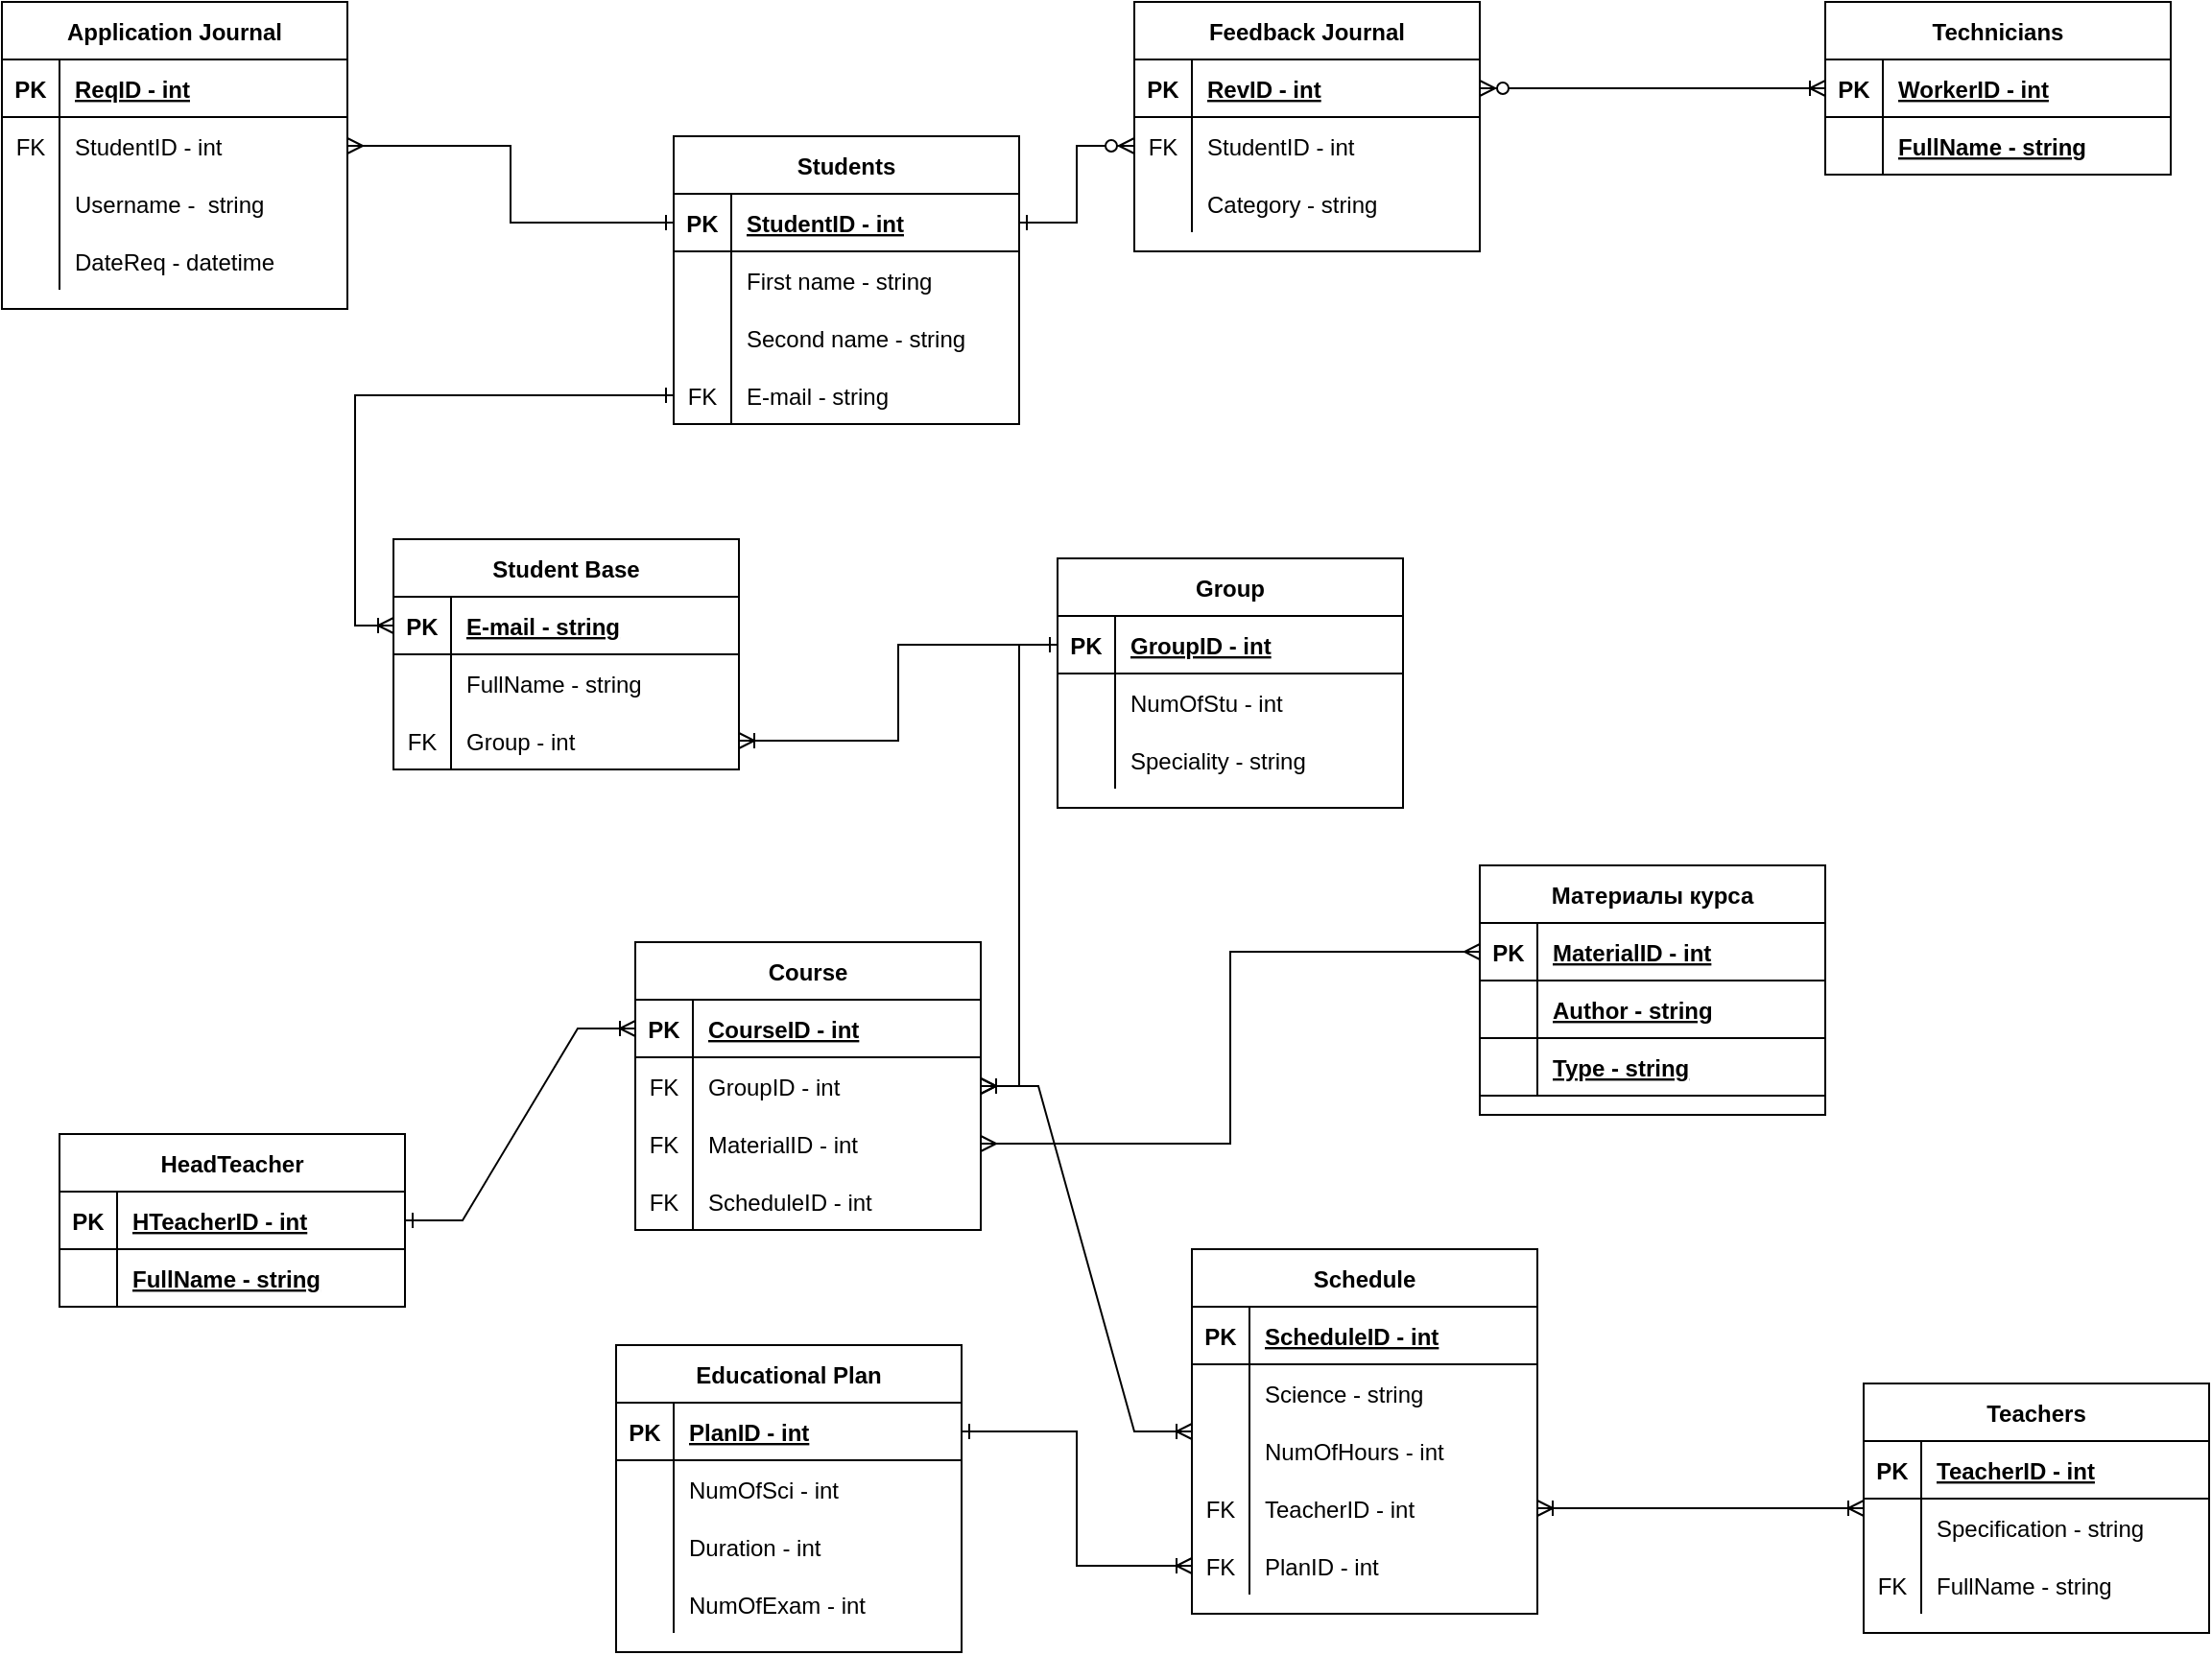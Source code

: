 <mxfile version="15.8.1" type="github">
  <diagram id="3wXirlA94ClRfBBOiUxg" name="Page-1">
    <mxGraphModel dx="1730" dy="965" grid="1" gridSize="10" guides="1" tooltips="1" connect="1" arrows="1" fold="1" page="1" pageScale="1" pageWidth="827" pageHeight="1169" math="0" shadow="0">
      <root>
        <mxCell id="0" />
        <mxCell id="1" parent="0" />
        <mxCell id="1GQ2bCHYJ9LrjRl-KCbF-2" value="Students" style="shape=table;startSize=30;container=1;collapsible=1;childLayout=tableLayout;fixedRows=1;rowLines=0;fontStyle=1;align=center;resizeLast=1;fillColor=default;strokeColor=default;fontColor=default;" parent="1" vertex="1">
          <mxGeometry x="380" y="120" width="180" height="150" as="geometry" />
        </mxCell>
        <mxCell id="1GQ2bCHYJ9LrjRl-KCbF-3" value="" style="shape=partialRectangle;collapsible=0;dropTarget=0;pointerEvents=0;fillColor=none;top=0;left=0;bottom=1;right=0;points=[[0,0.5],[1,0.5]];portConstraint=eastwest;" parent="1GQ2bCHYJ9LrjRl-KCbF-2" vertex="1">
          <mxGeometry y="30" width="180" height="30" as="geometry" />
        </mxCell>
        <mxCell id="1GQ2bCHYJ9LrjRl-KCbF-4" value="PK" style="shape=partialRectangle;connectable=0;fillColor=none;top=0;left=0;bottom=0;right=0;fontStyle=1;overflow=hidden;" parent="1GQ2bCHYJ9LrjRl-KCbF-3" vertex="1">
          <mxGeometry width="30" height="30" as="geometry">
            <mxRectangle width="30" height="30" as="alternateBounds" />
          </mxGeometry>
        </mxCell>
        <mxCell id="1GQ2bCHYJ9LrjRl-KCbF-5" value="StudentID - int" style="shape=partialRectangle;connectable=0;fillColor=none;top=0;left=0;bottom=0;right=0;align=left;spacingLeft=6;fontStyle=5;overflow=hidden;" parent="1GQ2bCHYJ9LrjRl-KCbF-3" vertex="1">
          <mxGeometry x="30" width="150" height="30" as="geometry">
            <mxRectangle width="150" height="30" as="alternateBounds" />
          </mxGeometry>
        </mxCell>
        <mxCell id="1GQ2bCHYJ9LrjRl-KCbF-6" value="" style="shape=partialRectangle;collapsible=0;dropTarget=0;pointerEvents=0;fillColor=none;top=0;left=0;bottom=0;right=0;points=[[0,0.5],[1,0.5]];portConstraint=eastwest;" parent="1GQ2bCHYJ9LrjRl-KCbF-2" vertex="1">
          <mxGeometry y="60" width="180" height="30" as="geometry" />
        </mxCell>
        <mxCell id="1GQ2bCHYJ9LrjRl-KCbF-7" value="" style="shape=partialRectangle;connectable=0;fillColor=none;top=0;left=0;bottom=0;right=0;editable=1;overflow=hidden;" parent="1GQ2bCHYJ9LrjRl-KCbF-6" vertex="1">
          <mxGeometry width="30" height="30" as="geometry">
            <mxRectangle width="30" height="30" as="alternateBounds" />
          </mxGeometry>
        </mxCell>
        <mxCell id="1GQ2bCHYJ9LrjRl-KCbF-8" value="First name - string" style="shape=partialRectangle;connectable=0;fillColor=none;top=0;left=0;bottom=0;right=0;align=left;spacingLeft=6;overflow=hidden;" parent="1GQ2bCHYJ9LrjRl-KCbF-6" vertex="1">
          <mxGeometry x="30" width="150" height="30" as="geometry">
            <mxRectangle width="150" height="30" as="alternateBounds" />
          </mxGeometry>
        </mxCell>
        <mxCell id="1GQ2bCHYJ9LrjRl-KCbF-9" value="" style="shape=partialRectangle;collapsible=0;dropTarget=0;pointerEvents=0;fillColor=none;top=0;left=0;bottom=0;right=0;points=[[0,0.5],[1,0.5]];portConstraint=eastwest;" parent="1GQ2bCHYJ9LrjRl-KCbF-2" vertex="1">
          <mxGeometry y="90" width="180" height="30" as="geometry" />
        </mxCell>
        <mxCell id="1GQ2bCHYJ9LrjRl-KCbF-10" value="" style="shape=partialRectangle;connectable=0;fillColor=none;top=0;left=0;bottom=0;right=0;editable=1;overflow=hidden;" parent="1GQ2bCHYJ9LrjRl-KCbF-9" vertex="1">
          <mxGeometry width="30" height="30" as="geometry">
            <mxRectangle width="30" height="30" as="alternateBounds" />
          </mxGeometry>
        </mxCell>
        <mxCell id="1GQ2bCHYJ9LrjRl-KCbF-11" value="Second name - string" style="shape=partialRectangle;connectable=0;fillColor=none;top=0;left=0;bottom=0;right=0;align=left;spacingLeft=6;overflow=hidden;" parent="1GQ2bCHYJ9LrjRl-KCbF-9" vertex="1">
          <mxGeometry x="30" width="150" height="30" as="geometry">
            <mxRectangle width="150" height="30" as="alternateBounds" />
          </mxGeometry>
        </mxCell>
        <mxCell id="1GQ2bCHYJ9LrjRl-KCbF-12" value="" style="shape=partialRectangle;collapsible=0;dropTarget=0;pointerEvents=0;fillColor=none;top=0;left=0;bottom=0;right=0;points=[[0,0.5],[1,0.5]];portConstraint=eastwest;" parent="1GQ2bCHYJ9LrjRl-KCbF-2" vertex="1">
          <mxGeometry y="120" width="180" height="30" as="geometry" />
        </mxCell>
        <mxCell id="1GQ2bCHYJ9LrjRl-KCbF-13" value="FK" style="shape=partialRectangle;connectable=0;fillColor=none;top=0;left=0;bottom=0;right=0;editable=1;overflow=hidden;fontColor=default;" parent="1GQ2bCHYJ9LrjRl-KCbF-12" vertex="1">
          <mxGeometry width="30" height="30" as="geometry">
            <mxRectangle width="30" height="30" as="alternateBounds" />
          </mxGeometry>
        </mxCell>
        <mxCell id="1GQ2bCHYJ9LrjRl-KCbF-14" value="E-mail - string" style="shape=partialRectangle;connectable=0;fillColor=none;top=0;left=0;bottom=0;right=0;align=left;spacingLeft=6;overflow=hidden;" parent="1GQ2bCHYJ9LrjRl-KCbF-12" vertex="1">
          <mxGeometry x="30" width="150" height="30" as="geometry">
            <mxRectangle width="150" height="30" as="alternateBounds" />
          </mxGeometry>
        </mxCell>
        <mxCell id="1GQ2bCHYJ9LrjRl-KCbF-15" value="Feedback Journal" style="shape=table;startSize=30;container=1;collapsible=1;childLayout=tableLayout;fixedRows=1;rowLines=0;fontStyle=1;align=center;resizeLast=1;fillColor=default;strokeColor=default;fontColor=default;" parent="1" vertex="1">
          <mxGeometry x="620" y="50" width="180" height="130" as="geometry" />
        </mxCell>
        <mxCell id="1GQ2bCHYJ9LrjRl-KCbF-16" value="" style="shape=partialRectangle;collapsible=0;dropTarget=0;pointerEvents=0;fillColor=none;top=0;left=0;bottom=1;right=0;points=[[0,0.5],[1,0.5]];portConstraint=eastwest;" parent="1GQ2bCHYJ9LrjRl-KCbF-15" vertex="1">
          <mxGeometry y="30" width="180" height="30" as="geometry" />
        </mxCell>
        <mxCell id="1GQ2bCHYJ9LrjRl-KCbF-17" value="PK" style="shape=partialRectangle;connectable=0;fillColor=none;top=0;left=0;bottom=0;right=0;fontStyle=1;overflow=hidden;" parent="1GQ2bCHYJ9LrjRl-KCbF-16" vertex="1">
          <mxGeometry width="30" height="30" as="geometry">
            <mxRectangle width="30" height="30" as="alternateBounds" />
          </mxGeometry>
        </mxCell>
        <mxCell id="1GQ2bCHYJ9LrjRl-KCbF-18" value="RevID - int" style="shape=partialRectangle;connectable=0;fillColor=none;top=0;left=0;bottom=0;right=0;align=left;spacingLeft=6;fontStyle=5;overflow=hidden;" parent="1GQ2bCHYJ9LrjRl-KCbF-16" vertex="1">
          <mxGeometry x="30" width="150" height="30" as="geometry">
            <mxRectangle width="150" height="30" as="alternateBounds" />
          </mxGeometry>
        </mxCell>
        <mxCell id="1GQ2bCHYJ9LrjRl-KCbF-19" value="" style="shape=partialRectangle;collapsible=0;dropTarget=0;pointerEvents=0;fillColor=none;top=0;left=0;bottom=0;right=0;points=[[0,0.5],[1,0.5]];portConstraint=eastwest;" parent="1GQ2bCHYJ9LrjRl-KCbF-15" vertex="1">
          <mxGeometry y="60" width="180" height="30" as="geometry" />
        </mxCell>
        <mxCell id="1GQ2bCHYJ9LrjRl-KCbF-20" value="FK" style="shape=partialRectangle;connectable=0;fillColor=none;top=0;left=0;bottom=0;right=0;editable=1;overflow=hidden;" parent="1GQ2bCHYJ9LrjRl-KCbF-19" vertex="1">
          <mxGeometry width="30" height="30" as="geometry">
            <mxRectangle width="30" height="30" as="alternateBounds" />
          </mxGeometry>
        </mxCell>
        <mxCell id="1GQ2bCHYJ9LrjRl-KCbF-21" value="StudentID - int" style="shape=partialRectangle;connectable=0;fillColor=none;top=0;left=0;bottom=0;right=0;align=left;spacingLeft=6;overflow=hidden;" parent="1GQ2bCHYJ9LrjRl-KCbF-19" vertex="1">
          <mxGeometry x="30" width="150" height="30" as="geometry">
            <mxRectangle width="150" height="30" as="alternateBounds" />
          </mxGeometry>
        </mxCell>
        <mxCell id="1GQ2bCHYJ9LrjRl-KCbF-22" value="" style="shape=partialRectangle;collapsible=0;dropTarget=0;pointerEvents=0;fillColor=none;top=0;left=0;bottom=0;right=0;points=[[0,0.5],[1,0.5]];portConstraint=eastwest;" parent="1GQ2bCHYJ9LrjRl-KCbF-15" vertex="1">
          <mxGeometry y="90" width="180" height="30" as="geometry" />
        </mxCell>
        <mxCell id="1GQ2bCHYJ9LrjRl-KCbF-23" value="" style="shape=partialRectangle;connectable=0;fillColor=none;top=0;left=0;bottom=0;right=0;editable=1;overflow=hidden;" parent="1GQ2bCHYJ9LrjRl-KCbF-22" vertex="1">
          <mxGeometry width="30" height="30" as="geometry">
            <mxRectangle width="30" height="30" as="alternateBounds" />
          </mxGeometry>
        </mxCell>
        <mxCell id="1GQ2bCHYJ9LrjRl-KCbF-24" value="Category - string" style="shape=partialRectangle;connectable=0;fillColor=none;top=0;left=0;bottom=0;right=0;align=left;spacingLeft=6;overflow=hidden;" parent="1GQ2bCHYJ9LrjRl-KCbF-22" vertex="1">
          <mxGeometry x="30" width="150" height="30" as="geometry">
            <mxRectangle width="150" height="30" as="alternateBounds" />
          </mxGeometry>
        </mxCell>
        <mxCell id="1GQ2bCHYJ9LrjRl-KCbF-28" value="Application Journal" style="shape=table;startSize=30;container=1;collapsible=1;childLayout=tableLayout;fixedRows=1;rowLines=0;fontStyle=1;align=center;resizeLast=1;fillColor=default;strokeColor=default;fontColor=default;" parent="1" vertex="1">
          <mxGeometry x="30" y="50" width="180" height="160" as="geometry" />
        </mxCell>
        <mxCell id="1GQ2bCHYJ9LrjRl-KCbF-29" value="" style="shape=partialRectangle;collapsible=0;dropTarget=0;pointerEvents=0;fillColor=none;top=0;left=0;bottom=1;right=0;points=[[0,0.5],[1,0.5]];portConstraint=eastwest;" parent="1GQ2bCHYJ9LrjRl-KCbF-28" vertex="1">
          <mxGeometry y="30" width="180" height="30" as="geometry" />
        </mxCell>
        <mxCell id="1GQ2bCHYJ9LrjRl-KCbF-30" value="PK" style="shape=partialRectangle;connectable=0;fillColor=none;top=0;left=0;bottom=0;right=0;fontStyle=1;overflow=hidden;" parent="1GQ2bCHYJ9LrjRl-KCbF-29" vertex="1">
          <mxGeometry width="30" height="30" as="geometry">
            <mxRectangle width="30" height="30" as="alternateBounds" />
          </mxGeometry>
        </mxCell>
        <mxCell id="1GQ2bCHYJ9LrjRl-KCbF-31" value="ReqID - int" style="shape=partialRectangle;connectable=0;fillColor=none;top=0;left=0;bottom=0;right=0;align=left;spacingLeft=6;fontStyle=5;overflow=hidden;" parent="1GQ2bCHYJ9LrjRl-KCbF-29" vertex="1">
          <mxGeometry x="30" width="150" height="30" as="geometry">
            <mxRectangle width="150" height="30" as="alternateBounds" />
          </mxGeometry>
        </mxCell>
        <mxCell id="1GQ2bCHYJ9LrjRl-KCbF-32" value="" style="shape=partialRectangle;collapsible=0;dropTarget=0;pointerEvents=0;fillColor=none;top=0;left=0;bottom=0;right=0;points=[[0,0.5],[1,0.5]];portConstraint=eastwest;" parent="1GQ2bCHYJ9LrjRl-KCbF-28" vertex="1">
          <mxGeometry y="60" width="180" height="30" as="geometry" />
        </mxCell>
        <mxCell id="1GQ2bCHYJ9LrjRl-KCbF-33" value="FK" style="shape=partialRectangle;connectable=0;fillColor=none;top=0;left=0;bottom=0;right=0;editable=1;overflow=hidden;" parent="1GQ2bCHYJ9LrjRl-KCbF-32" vertex="1">
          <mxGeometry width="30" height="30" as="geometry">
            <mxRectangle width="30" height="30" as="alternateBounds" />
          </mxGeometry>
        </mxCell>
        <mxCell id="1GQ2bCHYJ9LrjRl-KCbF-34" value="StudentID - int" style="shape=partialRectangle;connectable=0;fillColor=none;top=0;left=0;bottom=0;right=0;align=left;spacingLeft=6;overflow=hidden;" parent="1GQ2bCHYJ9LrjRl-KCbF-32" vertex="1">
          <mxGeometry x="30" width="150" height="30" as="geometry">
            <mxRectangle width="150" height="30" as="alternateBounds" />
          </mxGeometry>
        </mxCell>
        <mxCell id="1GQ2bCHYJ9LrjRl-KCbF-35" value="" style="shape=partialRectangle;collapsible=0;dropTarget=0;pointerEvents=0;fillColor=none;top=0;left=0;bottom=0;right=0;points=[[0,0.5],[1,0.5]];portConstraint=eastwest;" parent="1GQ2bCHYJ9LrjRl-KCbF-28" vertex="1">
          <mxGeometry y="90" width="180" height="30" as="geometry" />
        </mxCell>
        <mxCell id="1GQ2bCHYJ9LrjRl-KCbF-36" value="" style="shape=partialRectangle;connectable=0;fillColor=none;top=0;left=0;bottom=0;right=0;editable=1;overflow=hidden;" parent="1GQ2bCHYJ9LrjRl-KCbF-35" vertex="1">
          <mxGeometry width="30" height="30" as="geometry">
            <mxRectangle width="30" height="30" as="alternateBounds" />
          </mxGeometry>
        </mxCell>
        <mxCell id="1GQ2bCHYJ9LrjRl-KCbF-37" value="Username -  string" style="shape=partialRectangle;connectable=0;fillColor=none;top=0;left=0;bottom=0;right=0;align=left;spacingLeft=6;overflow=hidden;" parent="1GQ2bCHYJ9LrjRl-KCbF-35" vertex="1">
          <mxGeometry x="30" width="150" height="30" as="geometry">
            <mxRectangle width="150" height="30" as="alternateBounds" />
          </mxGeometry>
        </mxCell>
        <mxCell id="1GQ2bCHYJ9LrjRl-KCbF-38" value="" style="shape=partialRectangle;collapsible=0;dropTarget=0;pointerEvents=0;fillColor=none;top=0;left=0;bottom=0;right=0;points=[[0,0.5],[1,0.5]];portConstraint=eastwest;" parent="1GQ2bCHYJ9LrjRl-KCbF-28" vertex="1">
          <mxGeometry y="120" width="180" height="30" as="geometry" />
        </mxCell>
        <mxCell id="1GQ2bCHYJ9LrjRl-KCbF-39" value="" style="shape=partialRectangle;connectable=0;fillColor=none;top=0;left=0;bottom=0;right=0;editable=1;overflow=hidden;" parent="1GQ2bCHYJ9LrjRl-KCbF-38" vertex="1">
          <mxGeometry width="30" height="30" as="geometry">
            <mxRectangle width="30" height="30" as="alternateBounds" />
          </mxGeometry>
        </mxCell>
        <mxCell id="1GQ2bCHYJ9LrjRl-KCbF-40" value="DateReq - datetime" style="shape=partialRectangle;connectable=0;fillColor=none;top=0;left=0;bottom=0;right=0;align=left;spacingLeft=6;overflow=hidden;" parent="1GQ2bCHYJ9LrjRl-KCbF-38" vertex="1">
          <mxGeometry x="30" width="150" height="30" as="geometry">
            <mxRectangle width="150" height="30" as="alternateBounds" />
          </mxGeometry>
        </mxCell>
        <mxCell id="1GQ2bCHYJ9LrjRl-KCbF-41" value="Technicians" style="shape=table;startSize=30;container=1;collapsible=1;childLayout=tableLayout;fixedRows=1;rowLines=0;fontStyle=1;align=center;resizeLast=1;fillColor=default;strokeColor=default;fontColor=default;" parent="1" vertex="1">
          <mxGeometry x="980" y="50" width="180" height="90" as="geometry" />
        </mxCell>
        <mxCell id="1GQ2bCHYJ9LrjRl-KCbF-42" value="" style="shape=partialRectangle;collapsible=0;dropTarget=0;pointerEvents=0;fillColor=none;top=0;left=0;bottom=1;right=0;points=[[0,0.5],[1,0.5]];portConstraint=eastwest;" parent="1GQ2bCHYJ9LrjRl-KCbF-41" vertex="1">
          <mxGeometry y="30" width="180" height="30" as="geometry" />
        </mxCell>
        <mxCell id="1GQ2bCHYJ9LrjRl-KCbF-43" value="PK" style="shape=partialRectangle;connectable=0;fillColor=none;top=0;left=0;bottom=0;right=0;fontStyle=1;overflow=hidden;" parent="1GQ2bCHYJ9LrjRl-KCbF-42" vertex="1">
          <mxGeometry width="30" height="30" as="geometry">
            <mxRectangle width="30" height="30" as="alternateBounds" />
          </mxGeometry>
        </mxCell>
        <mxCell id="1GQ2bCHYJ9LrjRl-KCbF-44" value="WorkerID - int" style="shape=partialRectangle;connectable=0;fillColor=none;top=0;left=0;bottom=0;right=0;align=left;spacingLeft=6;fontStyle=5;overflow=hidden;" parent="1GQ2bCHYJ9LrjRl-KCbF-42" vertex="1">
          <mxGeometry x="30" width="150" height="30" as="geometry">
            <mxRectangle width="150" height="30" as="alternateBounds" />
          </mxGeometry>
        </mxCell>
        <mxCell id="5RPTdBX9DgJU7crrJGk--1" style="shape=partialRectangle;collapsible=0;dropTarget=0;pointerEvents=0;fillColor=none;top=0;left=0;bottom=1;right=0;points=[[0,0.5],[1,0.5]];portConstraint=eastwest;" vertex="1" parent="1GQ2bCHYJ9LrjRl-KCbF-41">
          <mxGeometry y="60" width="180" height="30" as="geometry" />
        </mxCell>
        <mxCell id="5RPTdBX9DgJU7crrJGk--2" style="shape=partialRectangle;connectable=0;fillColor=none;top=0;left=0;bottom=0;right=0;fontStyle=1;overflow=hidden;" vertex="1" parent="5RPTdBX9DgJU7crrJGk--1">
          <mxGeometry width="30" height="30" as="geometry">
            <mxRectangle width="30" height="30" as="alternateBounds" />
          </mxGeometry>
        </mxCell>
        <mxCell id="5RPTdBX9DgJU7crrJGk--3" value="FullName - string" style="shape=partialRectangle;connectable=0;fillColor=none;top=0;left=0;bottom=0;right=0;align=left;spacingLeft=6;fontStyle=5;overflow=hidden;" vertex="1" parent="5RPTdBX9DgJU7crrJGk--1">
          <mxGeometry x="30" width="150" height="30" as="geometry">
            <mxRectangle width="150" height="30" as="alternateBounds" />
          </mxGeometry>
        </mxCell>
        <mxCell id="1GQ2bCHYJ9LrjRl-KCbF-67" value="HeadTeacher" style="shape=table;startSize=30;container=1;collapsible=1;childLayout=tableLayout;fixedRows=1;rowLines=0;fontStyle=1;align=center;resizeLast=1;" parent="1" vertex="1">
          <mxGeometry x="60" y="640" width="180" height="90" as="geometry" />
        </mxCell>
        <mxCell id="1GQ2bCHYJ9LrjRl-KCbF-68" value="" style="shape=partialRectangle;collapsible=0;dropTarget=0;pointerEvents=0;fillColor=none;top=0;left=0;bottom=1;right=0;points=[[0,0.5],[1,0.5]];portConstraint=eastwest;" parent="1GQ2bCHYJ9LrjRl-KCbF-67" vertex="1">
          <mxGeometry y="30" width="180" height="30" as="geometry" />
        </mxCell>
        <mxCell id="1GQ2bCHYJ9LrjRl-KCbF-69" value="PK" style="shape=partialRectangle;connectable=0;fillColor=none;top=0;left=0;bottom=0;right=0;fontStyle=1;overflow=hidden;" parent="1GQ2bCHYJ9LrjRl-KCbF-68" vertex="1">
          <mxGeometry width="30" height="30" as="geometry">
            <mxRectangle width="30" height="30" as="alternateBounds" />
          </mxGeometry>
        </mxCell>
        <mxCell id="1GQ2bCHYJ9LrjRl-KCbF-70" value="HTeacherID - int" style="shape=partialRectangle;connectable=0;fillColor=none;top=0;left=0;bottom=0;right=0;align=left;spacingLeft=6;fontStyle=5;overflow=hidden;" parent="1GQ2bCHYJ9LrjRl-KCbF-68" vertex="1">
          <mxGeometry x="30" width="150" height="30" as="geometry">
            <mxRectangle width="150" height="30" as="alternateBounds" />
          </mxGeometry>
        </mxCell>
        <mxCell id="5RPTdBX9DgJU7crrJGk--4" style="shape=partialRectangle;collapsible=0;dropTarget=0;pointerEvents=0;fillColor=none;top=0;left=0;bottom=1;right=0;points=[[0,0.5],[1,0.5]];portConstraint=eastwest;" vertex="1" parent="1GQ2bCHYJ9LrjRl-KCbF-67">
          <mxGeometry y="60" width="180" height="30" as="geometry" />
        </mxCell>
        <mxCell id="5RPTdBX9DgJU7crrJGk--5" style="shape=partialRectangle;connectable=0;fillColor=none;top=0;left=0;bottom=0;right=0;fontStyle=1;overflow=hidden;" vertex="1" parent="5RPTdBX9DgJU7crrJGk--4">
          <mxGeometry width="30" height="30" as="geometry">
            <mxRectangle width="30" height="30" as="alternateBounds" />
          </mxGeometry>
        </mxCell>
        <mxCell id="5RPTdBX9DgJU7crrJGk--6" value="FullName - string" style="shape=partialRectangle;connectable=0;fillColor=none;top=0;left=0;bottom=0;right=0;align=left;spacingLeft=6;fontStyle=5;overflow=hidden;" vertex="1" parent="5RPTdBX9DgJU7crrJGk--4">
          <mxGeometry x="30" width="150" height="30" as="geometry">
            <mxRectangle width="150" height="30" as="alternateBounds" />
          </mxGeometry>
        </mxCell>
        <mxCell id="1GQ2bCHYJ9LrjRl-KCbF-80" value="Educational Plan" style="shape=table;startSize=30;container=1;collapsible=1;childLayout=tableLayout;fixedRows=1;rowLines=0;fontStyle=1;align=center;resizeLast=1;fillColor=default;strokeColor=default;fontColor=default;" parent="1" vertex="1">
          <mxGeometry x="350" y="750" width="180" height="160" as="geometry" />
        </mxCell>
        <mxCell id="1GQ2bCHYJ9LrjRl-KCbF-81" value="" style="shape=partialRectangle;collapsible=0;dropTarget=0;pointerEvents=0;fillColor=none;top=0;left=0;bottom=1;right=0;points=[[0,0.5],[1,0.5]];portConstraint=eastwest;" parent="1GQ2bCHYJ9LrjRl-KCbF-80" vertex="1">
          <mxGeometry y="30" width="180" height="30" as="geometry" />
        </mxCell>
        <mxCell id="1GQ2bCHYJ9LrjRl-KCbF-82" value="PK" style="shape=partialRectangle;connectable=0;fillColor=none;top=0;left=0;bottom=0;right=0;fontStyle=1;overflow=hidden;" parent="1GQ2bCHYJ9LrjRl-KCbF-81" vertex="1">
          <mxGeometry width="30" height="30" as="geometry">
            <mxRectangle width="30" height="30" as="alternateBounds" />
          </mxGeometry>
        </mxCell>
        <mxCell id="1GQ2bCHYJ9LrjRl-KCbF-83" value="PlanID - int" style="shape=partialRectangle;connectable=0;fillColor=none;top=0;left=0;bottom=0;right=0;align=left;spacingLeft=6;fontStyle=5;overflow=hidden;" parent="1GQ2bCHYJ9LrjRl-KCbF-81" vertex="1">
          <mxGeometry x="30" width="150" height="30" as="geometry">
            <mxRectangle width="150" height="30" as="alternateBounds" />
          </mxGeometry>
        </mxCell>
        <mxCell id="1GQ2bCHYJ9LrjRl-KCbF-84" value="" style="shape=partialRectangle;collapsible=0;dropTarget=0;pointerEvents=0;fillColor=none;top=0;left=0;bottom=0;right=0;points=[[0,0.5],[1,0.5]];portConstraint=eastwest;" parent="1GQ2bCHYJ9LrjRl-KCbF-80" vertex="1">
          <mxGeometry y="60" width="180" height="30" as="geometry" />
        </mxCell>
        <mxCell id="1GQ2bCHYJ9LrjRl-KCbF-85" value="" style="shape=partialRectangle;connectable=0;fillColor=none;top=0;left=0;bottom=0;right=0;editable=1;overflow=hidden;" parent="1GQ2bCHYJ9LrjRl-KCbF-84" vertex="1">
          <mxGeometry width="30" height="30" as="geometry">
            <mxRectangle width="30" height="30" as="alternateBounds" />
          </mxGeometry>
        </mxCell>
        <mxCell id="1GQ2bCHYJ9LrjRl-KCbF-86" value="NumOfSci - int" style="shape=partialRectangle;connectable=0;fillColor=none;top=0;left=0;bottom=0;right=0;align=left;spacingLeft=6;overflow=hidden;" parent="1GQ2bCHYJ9LrjRl-KCbF-84" vertex="1">
          <mxGeometry x="30" width="150" height="30" as="geometry">
            <mxRectangle width="150" height="30" as="alternateBounds" />
          </mxGeometry>
        </mxCell>
        <mxCell id="1GQ2bCHYJ9LrjRl-KCbF-87" value="" style="shape=partialRectangle;collapsible=0;dropTarget=0;pointerEvents=0;fillColor=none;top=0;left=0;bottom=0;right=0;points=[[0,0.5],[1,0.5]];portConstraint=eastwest;" parent="1GQ2bCHYJ9LrjRl-KCbF-80" vertex="1">
          <mxGeometry y="90" width="180" height="30" as="geometry" />
        </mxCell>
        <mxCell id="1GQ2bCHYJ9LrjRl-KCbF-88" value="" style="shape=partialRectangle;connectable=0;fillColor=none;top=0;left=0;bottom=0;right=0;editable=1;overflow=hidden;" parent="1GQ2bCHYJ9LrjRl-KCbF-87" vertex="1">
          <mxGeometry width="30" height="30" as="geometry">
            <mxRectangle width="30" height="30" as="alternateBounds" />
          </mxGeometry>
        </mxCell>
        <mxCell id="1GQ2bCHYJ9LrjRl-KCbF-89" value="Duration - int" style="shape=partialRectangle;connectable=0;fillColor=none;top=0;left=0;bottom=0;right=0;align=left;spacingLeft=6;overflow=hidden;" parent="1GQ2bCHYJ9LrjRl-KCbF-87" vertex="1">
          <mxGeometry x="30" width="150" height="30" as="geometry">
            <mxRectangle width="150" height="30" as="alternateBounds" />
          </mxGeometry>
        </mxCell>
        <mxCell id="1GQ2bCHYJ9LrjRl-KCbF-90" value="" style="shape=partialRectangle;collapsible=0;dropTarget=0;pointerEvents=0;fillColor=none;top=0;left=0;bottom=0;right=0;points=[[0,0.5],[1,0.5]];portConstraint=eastwest;" parent="1GQ2bCHYJ9LrjRl-KCbF-80" vertex="1">
          <mxGeometry y="120" width="180" height="30" as="geometry" />
        </mxCell>
        <mxCell id="1GQ2bCHYJ9LrjRl-KCbF-91" value="" style="shape=partialRectangle;connectable=0;fillColor=none;top=0;left=0;bottom=0;right=0;editable=1;overflow=hidden;" parent="1GQ2bCHYJ9LrjRl-KCbF-90" vertex="1">
          <mxGeometry width="30" height="30" as="geometry">
            <mxRectangle width="30" height="30" as="alternateBounds" />
          </mxGeometry>
        </mxCell>
        <mxCell id="1GQ2bCHYJ9LrjRl-KCbF-92" value="NumOfExam - int" style="shape=partialRectangle;connectable=0;fillColor=none;top=0;left=0;bottom=0;right=0;align=left;spacingLeft=6;overflow=hidden;" parent="1GQ2bCHYJ9LrjRl-KCbF-90" vertex="1">
          <mxGeometry x="30" width="150" height="30" as="geometry">
            <mxRectangle width="150" height="30" as="alternateBounds" />
          </mxGeometry>
        </mxCell>
        <mxCell id="1GQ2bCHYJ9LrjRl-KCbF-93" value="Schedule" style="shape=table;startSize=30;container=1;collapsible=1;childLayout=tableLayout;fixedRows=1;rowLines=0;fontStyle=1;align=center;resizeLast=1;" parent="1" vertex="1">
          <mxGeometry x="650" y="700" width="180" height="190" as="geometry">
            <mxRectangle x="650" y="700" width="100" height="30" as="alternateBounds" />
          </mxGeometry>
        </mxCell>
        <mxCell id="1GQ2bCHYJ9LrjRl-KCbF-94" value="" style="shape=partialRectangle;collapsible=0;dropTarget=0;pointerEvents=0;fillColor=none;top=0;left=0;bottom=1;right=0;points=[[0,0.5],[1,0.5]];portConstraint=eastwest;" parent="1GQ2bCHYJ9LrjRl-KCbF-93" vertex="1">
          <mxGeometry y="30" width="180" height="30" as="geometry" />
        </mxCell>
        <mxCell id="1GQ2bCHYJ9LrjRl-KCbF-95" value="PK" style="shape=partialRectangle;connectable=0;fillColor=none;top=0;left=0;bottom=0;right=0;fontStyle=1;overflow=hidden;" parent="1GQ2bCHYJ9LrjRl-KCbF-94" vertex="1">
          <mxGeometry width="30" height="30" as="geometry">
            <mxRectangle width="30" height="30" as="alternateBounds" />
          </mxGeometry>
        </mxCell>
        <mxCell id="1GQ2bCHYJ9LrjRl-KCbF-96" value="ScheduleID - int" style="shape=partialRectangle;connectable=0;fillColor=none;top=0;left=0;bottom=0;right=0;align=left;spacingLeft=6;fontStyle=5;overflow=hidden;" parent="1GQ2bCHYJ9LrjRl-KCbF-94" vertex="1">
          <mxGeometry x="30" width="150" height="30" as="geometry">
            <mxRectangle width="150" height="30" as="alternateBounds" />
          </mxGeometry>
        </mxCell>
        <mxCell id="1GQ2bCHYJ9LrjRl-KCbF-97" value="" style="shape=partialRectangle;collapsible=0;dropTarget=0;pointerEvents=0;fillColor=none;top=0;left=0;bottom=0;right=0;points=[[0,0.5],[1,0.5]];portConstraint=eastwest;" parent="1GQ2bCHYJ9LrjRl-KCbF-93" vertex="1">
          <mxGeometry y="60" width="180" height="30" as="geometry" />
        </mxCell>
        <mxCell id="1GQ2bCHYJ9LrjRl-KCbF-98" value="" style="shape=partialRectangle;connectable=0;fillColor=none;top=0;left=0;bottom=0;right=0;editable=1;overflow=hidden;" parent="1GQ2bCHYJ9LrjRl-KCbF-97" vertex="1">
          <mxGeometry width="30" height="30" as="geometry">
            <mxRectangle width="30" height="30" as="alternateBounds" />
          </mxGeometry>
        </mxCell>
        <mxCell id="1GQ2bCHYJ9LrjRl-KCbF-99" value="Science - string" style="shape=partialRectangle;connectable=0;fillColor=none;top=0;left=0;bottom=0;right=0;align=left;spacingLeft=6;overflow=hidden;" parent="1GQ2bCHYJ9LrjRl-KCbF-97" vertex="1">
          <mxGeometry x="30" width="150" height="30" as="geometry">
            <mxRectangle width="150" height="30" as="alternateBounds" />
          </mxGeometry>
        </mxCell>
        <mxCell id="1GQ2bCHYJ9LrjRl-KCbF-100" value="" style="shape=partialRectangle;collapsible=0;dropTarget=0;pointerEvents=0;fillColor=none;top=0;left=0;bottom=0;right=0;points=[[0,0.5],[1,0.5]];portConstraint=eastwest;" parent="1GQ2bCHYJ9LrjRl-KCbF-93" vertex="1">
          <mxGeometry y="90" width="180" height="30" as="geometry" />
        </mxCell>
        <mxCell id="1GQ2bCHYJ9LrjRl-KCbF-101" value="" style="shape=partialRectangle;connectable=0;fillColor=none;top=0;left=0;bottom=0;right=0;editable=1;overflow=hidden;" parent="1GQ2bCHYJ9LrjRl-KCbF-100" vertex="1">
          <mxGeometry width="30" height="30" as="geometry">
            <mxRectangle width="30" height="30" as="alternateBounds" />
          </mxGeometry>
        </mxCell>
        <mxCell id="1GQ2bCHYJ9LrjRl-KCbF-102" value="NumOfHours - int" style="shape=partialRectangle;connectable=0;fillColor=none;top=0;left=0;bottom=0;right=0;align=left;spacingLeft=6;overflow=hidden;" parent="1GQ2bCHYJ9LrjRl-KCbF-100" vertex="1">
          <mxGeometry x="30" width="150" height="30" as="geometry">
            <mxRectangle width="150" height="30" as="alternateBounds" />
          </mxGeometry>
        </mxCell>
        <mxCell id="1GQ2bCHYJ9LrjRl-KCbF-103" value="" style="shape=partialRectangle;collapsible=0;dropTarget=0;pointerEvents=0;fillColor=none;top=0;left=0;bottom=0;right=0;points=[[0,0.5],[1,0.5]];portConstraint=eastwest;" parent="1GQ2bCHYJ9LrjRl-KCbF-93" vertex="1">
          <mxGeometry y="120" width="180" height="30" as="geometry" />
        </mxCell>
        <mxCell id="1GQ2bCHYJ9LrjRl-KCbF-104" value="FK" style="shape=partialRectangle;connectable=0;fillColor=none;top=0;left=0;bottom=0;right=0;editable=1;overflow=hidden;" parent="1GQ2bCHYJ9LrjRl-KCbF-103" vertex="1">
          <mxGeometry width="30" height="30" as="geometry">
            <mxRectangle width="30" height="30" as="alternateBounds" />
          </mxGeometry>
        </mxCell>
        <mxCell id="1GQ2bCHYJ9LrjRl-KCbF-105" value="TeacherID - int " style="shape=partialRectangle;connectable=0;fillColor=none;top=0;left=0;bottom=0;right=0;align=left;spacingLeft=6;overflow=hidden;" parent="1GQ2bCHYJ9LrjRl-KCbF-103" vertex="1">
          <mxGeometry x="30" width="150" height="30" as="geometry">
            <mxRectangle width="150" height="30" as="alternateBounds" />
          </mxGeometry>
        </mxCell>
        <mxCell id="5Vr_DQMRm_KhnCu7GS3x-1" style="shape=partialRectangle;collapsible=0;dropTarget=0;pointerEvents=0;fillColor=none;top=0;left=0;bottom=0;right=0;points=[[0,0.5],[1,0.5]];portConstraint=eastwest;" parent="1GQ2bCHYJ9LrjRl-KCbF-93" vertex="1">
          <mxGeometry y="150" width="180" height="30" as="geometry" />
        </mxCell>
        <mxCell id="5Vr_DQMRm_KhnCu7GS3x-2" value="FK" style="shape=partialRectangle;connectable=0;fillColor=none;top=0;left=0;bottom=0;right=0;editable=1;overflow=hidden;" parent="5Vr_DQMRm_KhnCu7GS3x-1" vertex="1">
          <mxGeometry width="30" height="30" as="geometry">
            <mxRectangle width="30" height="30" as="alternateBounds" />
          </mxGeometry>
        </mxCell>
        <mxCell id="5Vr_DQMRm_KhnCu7GS3x-3" value="PlanID - int" style="shape=partialRectangle;connectable=0;fillColor=none;top=0;left=0;bottom=0;right=0;align=left;spacingLeft=6;overflow=hidden;" parent="5Vr_DQMRm_KhnCu7GS3x-1" vertex="1">
          <mxGeometry x="30" width="150" height="30" as="geometry">
            <mxRectangle width="150" height="30" as="alternateBounds" />
          </mxGeometry>
        </mxCell>
        <mxCell id="1GQ2bCHYJ9LrjRl-KCbF-106" value="Course" style="shape=table;startSize=30;container=1;collapsible=1;childLayout=tableLayout;fixedRows=1;rowLines=0;fontStyle=1;align=center;resizeLast=1;fillColor=default;strokeColor=default;fontColor=default;" parent="1" vertex="1">
          <mxGeometry x="360" y="540" width="180" height="150" as="geometry">
            <mxRectangle x="360" y="540" width="60" height="30" as="alternateBounds" />
          </mxGeometry>
        </mxCell>
        <mxCell id="1GQ2bCHYJ9LrjRl-KCbF-107" value="" style="shape=partialRectangle;collapsible=0;dropTarget=0;pointerEvents=0;fillColor=none;top=0;left=0;bottom=1;right=0;points=[[0,0.5],[1,0.5]];portConstraint=eastwest;" parent="1GQ2bCHYJ9LrjRl-KCbF-106" vertex="1">
          <mxGeometry y="30" width="180" height="30" as="geometry" />
        </mxCell>
        <mxCell id="1GQ2bCHYJ9LrjRl-KCbF-108" value="PK" style="shape=partialRectangle;connectable=0;fillColor=none;top=0;left=0;bottom=0;right=0;fontStyle=1;overflow=hidden;" parent="1GQ2bCHYJ9LrjRl-KCbF-107" vertex="1">
          <mxGeometry width="30" height="30" as="geometry">
            <mxRectangle width="30" height="30" as="alternateBounds" />
          </mxGeometry>
        </mxCell>
        <mxCell id="1GQ2bCHYJ9LrjRl-KCbF-109" value="CourseID - int" style="shape=partialRectangle;connectable=0;fillColor=none;top=0;left=0;bottom=0;right=0;align=left;spacingLeft=6;fontStyle=5;overflow=hidden;" parent="1GQ2bCHYJ9LrjRl-KCbF-107" vertex="1">
          <mxGeometry x="30" width="150" height="30" as="geometry">
            <mxRectangle width="150" height="30" as="alternateBounds" />
          </mxGeometry>
        </mxCell>
        <mxCell id="1GQ2bCHYJ9LrjRl-KCbF-110" value="" style="shape=partialRectangle;collapsible=0;dropTarget=0;pointerEvents=0;fillColor=none;top=0;left=0;bottom=0;right=0;points=[[0,0.5],[1,0.5]];portConstraint=eastwest;" parent="1GQ2bCHYJ9LrjRl-KCbF-106" vertex="1">
          <mxGeometry y="60" width="180" height="30" as="geometry" />
        </mxCell>
        <mxCell id="1GQ2bCHYJ9LrjRl-KCbF-111" value="FK" style="shape=partialRectangle;connectable=0;fillColor=none;top=0;left=0;bottom=0;right=0;editable=1;overflow=hidden;" parent="1GQ2bCHYJ9LrjRl-KCbF-110" vertex="1">
          <mxGeometry width="30" height="30" as="geometry">
            <mxRectangle width="30" height="30" as="alternateBounds" />
          </mxGeometry>
        </mxCell>
        <mxCell id="1GQ2bCHYJ9LrjRl-KCbF-112" value="GroupID - int" style="shape=partialRectangle;connectable=0;fillColor=none;top=0;left=0;bottom=0;right=0;align=left;spacingLeft=6;overflow=hidden;" parent="1GQ2bCHYJ9LrjRl-KCbF-110" vertex="1">
          <mxGeometry x="30" width="150" height="30" as="geometry">
            <mxRectangle width="150" height="30" as="alternateBounds" />
          </mxGeometry>
        </mxCell>
        <mxCell id="1GQ2bCHYJ9LrjRl-KCbF-113" value="" style="shape=partialRectangle;collapsible=0;dropTarget=0;pointerEvents=0;fillColor=none;top=0;left=0;bottom=0;right=0;points=[[0,0.5],[1,0.5]];portConstraint=eastwest;" parent="1GQ2bCHYJ9LrjRl-KCbF-106" vertex="1">
          <mxGeometry y="90" width="180" height="30" as="geometry" />
        </mxCell>
        <mxCell id="1GQ2bCHYJ9LrjRl-KCbF-114" value="FK" style="shape=partialRectangle;connectable=0;fillColor=none;top=0;left=0;bottom=0;right=0;editable=1;overflow=hidden;" parent="1GQ2bCHYJ9LrjRl-KCbF-113" vertex="1">
          <mxGeometry width="30" height="30" as="geometry">
            <mxRectangle width="30" height="30" as="alternateBounds" />
          </mxGeometry>
        </mxCell>
        <mxCell id="1GQ2bCHYJ9LrjRl-KCbF-115" value="MaterialID - int" style="shape=partialRectangle;connectable=0;fillColor=none;top=0;left=0;bottom=0;right=0;align=left;spacingLeft=6;overflow=hidden;" parent="1GQ2bCHYJ9LrjRl-KCbF-113" vertex="1">
          <mxGeometry x="30" width="150" height="30" as="geometry">
            <mxRectangle width="150" height="30" as="alternateBounds" />
          </mxGeometry>
        </mxCell>
        <mxCell id="3Udb4YVYtacq0rduN-3k-40" style="shape=partialRectangle;collapsible=0;dropTarget=0;pointerEvents=0;fillColor=none;top=0;left=0;bottom=0;right=0;points=[[0,0.5],[1,0.5]];portConstraint=eastwest;" parent="1GQ2bCHYJ9LrjRl-KCbF-106" vertex="1">
          <mxGeometry y="120" width="180" height="30" as="geometry" />
        </mxCell>
        <mxCell id="3Udb4YVYtacq0rduN-3k-41" value="FK" style="shape=partialRectangle;connectable=0;fillColor=none;top=0;left=0;bottom=0;right=0;editable=1;overflow=hidden;fontColor=default;" parent="3Udb4YVYtacq0rduN-3k-40" vertex="1">
          <mxGeometry width="30" height="30" as="geometry">
            <mxRectangle width="30" height="30" as="alternateBounds" />
          </mxGeometry>
        </mxCell>
        <mxCell id="3Udb4YVYtacq0rduN-3k-42" value="ScheduleID - int" style="shape=partialRectangle;connectable=0;fillColor=none;top=0;left=0;bottom=0;right=0;align=left;spacingLeft=6;overflow=hidden;fontColor=default;" parent="3Udb4YVYtacq0rduN-3k-40" vertex="1">
          <mxGeometry x="30" width="150" height="30" as="geometry">
            <mxRectangle width="150" height="30" as="alternateBounds" />
          </mxGeometry>
        </mxCell>
        <mxCell id="1GQ2bCHYJ9LrjRl-KCbF-132" value="Teachers" style="shape=table;startSize=30;container=1;collapsible=1;childLayout=tableLayout;fixedRows=1;rowLines=0;fontStyle=1;align=center;resizeLast=1;fillColor=default;strokeColor=default;fontColor=default;" parent="1" vertex="1">
          <mxGeometry x="1000" y="770" width="180" height="130" as="geometry" />
        </mxCell>
        <mxCell id="1GQ2bCHYJ9LrjRl-KCbF-133" value="" style="shape=partialRectangle;collapsible=0;dropTarget=0;pointerEvents=0;fillColor=none;top=0;left=0;bottom=1;right=0;points=[[0,0.5],[1,0.5]];portConstraint=eastwest;" parent="1GQ2bCHYJ9LrjRl-KCbF-132" vertex="1">
          <mxGeometry y="30" width="180" height="30" as="geometry" />
        </mxCell>
        <mxCell id="1GQ2bCHYJ9LrjRl-KCbF-134" value="PK" style="shape=partialRectangle;connectable=0;fillColor=none;top=0;left=0;bottom=0;right=0;fontStyle=1;overflow=hidden;" parent="1GQ2bCHYJ9LrjRl-KCbF-133" vertex="1">
          <mxGeometry width="30" height="30" as="geometry">
            <mxRectangle width="30" height="30" as="alternateBounds" />
          </mxGeometry>
        </mxCell>
        <mxCell id="1GQ2bCHYJ9LrjRl-KCbF-135" value="TeacherID - int" style="shape=partialRectangle;connectable=0;fillColor=none;top=0;left=0;bottom=0;right=0;align=left;spacingLeft=6;fontStyle=5;overflow=hidden;" parent="1GQ2bCHYJ9LrjRl-KCbF-133" vertex="1">
          <mxGeometry x="30" width="150" height="30" as="geometry">
            <mxRectangle width="150" height="30" as="alternateBounds" />
          </mxGeometry>
        </mxCell>
        <mxCell id="1GQ2bCHYJ9LrjRl-KCbF-139" value="" style="shape=partialRectangle;collapsible=0;dropTarget=0;pointerEvents=0;fillColor=none;top=0;left=0;bottom=0;right=0;points=[[0,0.5],[1,0.5]];portConstraint=eastwest;" parent="1GQ2bCHYJ9LrjRl-KCbF-132" vertex="1">
          <mxGeometry y="60" width="180" height="30" as="geometry" />
        </mxCell>
        <mxCell id="1GQ2bCHYJ9LrjRl-KCbF-140" value="" style="shape=partialRectangle;connectable=0;fillColor=none;top=0;left=0;bottom=0;right=0;editable=1;overflow=hidden;" parent="1GQ2bCHYJ9LrjRl-KCbF-139" vertex="1">
          <mxGeometry width="30" height="30" as="geometry">
            <mxRectangle width="30" height="30" as="alternateBounds" />
          </mxGeometry>
        </mxCell>
        <mxCell id="1GQ2bCHYJ9LrjRl-KCbF-141" value="Specification - string" style="shape=partialRectangle;connectable=0;fillColor=none;top=0;left=0;bottom=0;right=0;align=left;spacingLeft=6;overflow=hidden;" parent="1GQ2bCHYJ9LrjRl-KCbF-139" vertex="1">
          <mxGeometry x="30" width="150" height="30" as="geometry">
            <mxRectangle width="150" height="30" as="alternateBounds" />
          </mxGeometry>
        </mxCell>
        <mxCell id="1GQ2bCHYJ9LrjRl-KCbF-142" value="" style="shape=partialRectangle;collapsible=0;dropTarget=0;pointerEvents=0;fillColor=none;top=0;left=0;bottom=0;right=0;points=[[0,0.5],[1,0.5]];portConstraint=eastwest;" parent="1GQ2bCHYJ9LrjRl-KCbF-132" vertex="1">
          <mxGeometry y="90" width="180" height="30" as="geometry" />
        </mxCell>
        <mxCell id="1GQ2bCHYJ9LrjRl-KCbF-143" value="FK" style="shape=partialRectangle;connectable=0;fillColor=none;top=0;left=0;bottom=0;right=0;editable=1;overflow=hidden;" parent="1GQ2bCHYJ9LrjRl-KCbF-142" vertex="1">
          <mxGeometry width="30" height="30" as="geometry">
            <mxRectangle width="30" height="30" as="alternateBounds" />
          </mxGeometry>
        </mxCell>
        <mxCell id="1GQ2bCHYJ9LrjRl-KCbF-144" value="FullName - string" style="shape=partialRectangle;connectable=0;fillColor=none;top=0;left=0;bottom=0;right=0;align=left;spacingLeft=6;overflow=hidden;" parent="1GQ2bCHYJ9LrjRl-KCbF-142" vertex="1">
          <mxGeometry x="30" width="150" height="30" as="geometry">
            <mxRectangle width="150" height="30" as="alternateBounds" />
          </mxGeometry>
        </mxCell>
        <mxCell id="Ohg33WPaRa7_dt1_ekyd-2" value="" style="edgeStyle=entityRelationEdgeStyle;fontSize=12;html=1;endArrow=ERzeroToMany;startArrow=ERone;rounded=0;exitX=1;exitY=0.5;exitDx=0;exitDy=0;entryX=0;entryY=0.5;entryDx=0;entryDy=0;startFill=0;" parent="1" source="1GQ2bCHYJ9LrjRl-KCbF-3" target="1GQ2bCHYJ9LrjRl-KCbF-19" edge="1">
          <mxGeometry width="100" height="100" relative="1" as="geometry">
            <mxPoint x="230" y="95" as="sourcePoint" />
            <mxPoint x="380" y="315" as="targetPoint" />
          </mxGeometry>
        </mxCell>
        <mxCell id="Ohg33WPaRa7_dt1_ekyd-3" value="" style="edgeStyle=entityRelationEdgeStyle;fontSize=12;html=1;endArrow=ERoneToMany;startArrow=ERzeroToMany;rounded=0;exitX=1;exitY=0.5;exitDx=0;exitDy=0;entryX=0;entryY=0.5;entryDx=0;entryDy=0;" parent="1" source="1GQ2bCHYJ9LrjRl-KCbF-16" target="1GQ2bCHYJ9LrjRl-KCbF-42" edge="1">
          <mxGeometry width="100" height="100" relative="1" as="geometry">
            <mxPoint x="570" y="250" as="sourcePoint" />
            <mxPoint x="670" y="150" as="targetPoint" />
          </mxGeometry>
        </mxCell>
        <mxCell id="Ohg33WPaRa7_dt1_ekyd-7" value="" style="edgeStyle=entityRelationEdgeStyle;fontSize=12;html=1;endArrow=ERoneToMany;startArrow=ERoneToMany;rounded=0;exitX=1;exitY=0.5;exitDx=0;exitDy=0;" parent="1" source="1GQ2bCHYJ9LrjRl-KCbF-103" target="1GQ2bCHYJ9LrjRl-KCbF-132" edge="1">
          <mxGeometry width="100" height="100" relative="1" as="geometry">
            <mxPoint x="550" y="770" as="sourcePoint" />
            <mxPoint x="650" y="670" as="targetPoint" />
          </mxGeometry>
        </mxCell>
        <mxCell id="Ohg33WPaRa7_dt1_ekyd-9" value="" style="edgeStyle=entityRelationEdgeStyle;fontSize=12;html=1;endArrow=ERoneToMany;startArrow=ERone;rounded=0;exitX=1;exitY=0.5;exitDx=0;exitDy=0;entryX=0;entryY=0.5;entryDx=0;entryDy=0;startFill=0;" parent="1" source="1GQ2bCHYJ9LrjRl-KCbF-68" target="1GQ2bCHYJ9LrjRl-KCbF-107" edge="1">
          <mxGeometry width="100" height="100" relative="1" as="geometry">
            <mxPoint x="250" y="700" as="sourcePoint" />
            <mxPoint x="350" y="600" as="targetPoint" />
          </mxGeometry>
        </mxCell>
        <mxCell id="Ohg33WPaRa7_dt1_ekyd-12" value="" style="edgeStyle=entityRelationEdgeStyle;fontSize=12;html=1;endArrow=ERoneToMany;startArrow=ERoneToMany;rounded=0;" parent="1" source="1GQ2bCHYJ9LrjRl-KCbF-106" target="1GQ2bCHYJ9LrjRl-KCbF-93" edge="1">
          <mxGeometry width="100" height="100" relative="1" as="geometry">
            <mxPoint x="620" y="700" as="sourcePoint" />
            <mxPoint x="720" y="600" as="targetPoint" />
          </mxGeometry>
        </mxCell>
        <mxCell id="3Udb4YVYtacq0rduN-3k-1" value="Group" style="shape=table;startSize=30;container=1;collapsible=1;childLayout=tableLayout;fixedRows=1;rowLines=0;fontStyle=1;align=center;resizeLast=1;fontColor=default;strokeColor=default;fillColor=default;" parent="1" vertex="1">
          <mxGeometry x="580" y="340" width="180" height="130" as="geometry" />
        </mxCell>
        <mxCell id="3Udb4YVYtacq0rduN-3k-2" value="" style="shape=partialRectangle;collapsible=0;dropTarget=0;pointerEvents=0;fillColor=none;top=0;left=0;bottom=1;right=0;points=[[0,0.5],[1,0.5]];portConstraint=eastwest;fontColor=default;strokeColor=default;" parent="3Udb4YVYtacq0rduN-3k-1" vertex="1">
          <mxGeometry y="30" width="180" height="30" as="geometry" />
        </mxCell>
        <mxCell id="3Udb4YVYtacq0rduN-3k-3" value="PK" style="shape=partialRectangle;connectable=0;fillColor=none;top=0;left=0;bottom=0;right=0;fontStyle=1;overflow=hidden;fontColor=default;strokeColor=default;" parent="3Udb4YVYtacq0rduN-3k-2" vertex="1">
          <mxGeometry width="30" height="30" as="geometry">
            <mxRectangle width="30" height="30" as="alternateBounds" />
          </mxGeometry>
        </mxCell>
        <mxCell id="3Udb4YVYtacq0rduN-3k-4" value="GroupID - int" style="shape=partialRectangle;connectable=0;fillColor=none;top=0;left=0;bottom=0;right=0;align=left;spacingLeft=6;fontStyle=5;overflow=hidden;fontColor=default;strokeColor=default;" parent="3Udb4YVYtacq0rduN-3k-2" vertex="1">
          <mxGeometry x="30" width="150" height="30" as="geometry">
            <mxRectangle width="150" height="30" as="alternateBounds" />
          </mxGeometry>
        </mxCell>
        <mxCell id="3Udb4YVYtacq0rduN-3k-5" value="" style="shape=partialRectangle;collapsible=0;dropTarget=0;pointerEvents=0;fillColor=none;top=0;left=0;bottom=0;right=0;points=[[0,0.5],[1,0.5]];portConstraint=eastwest;fontColor=default;strokeColor=default;" parent="3Udb4YVYtacq0rduN-3k-1" vertex="1">
          <mxGeometry y="60" width="180" height="30" as="geometry" />
        </mxCell>
        <mxCell id="3Udb4YVYtacq0rduN-3k-6" value="" style="shape=partialRectangle;connectable=0;fillColor=none;top=0;left=0;bottom=0;right=0;editable=1;overflow=hidden;fontColor=default;strokeColor=default;" parent="3Udb4YVYtacq0rduN-3k-5" vertex="1">
          <mxGeometry width="30" height="30" as="geometry">
            <mxRectangle width="30" height="30" as="alternateBounds" />
          </mxGeometry>
        </mxCell>
        <mxCell id="3Udb4YVYtacq0rduN-3k-7" value="NumOfStu - int" style="shape=partialRectangle;connectable=0;fillColor=none;top=0;left=0;bottom=0;right=0;align=left;spacingLeft=6;overflow=hidden;fontColor=default;strokeColor=default;" parent="3Udb4YVYtacq0rduN-3k-5" vertex="1">
          <mxGeometry x="30" width="150" height="30" as="geometry">
            <mxRectangle width="150" height="30" as="alternateBounds" />
          </mxGeometry>
        </mxCell>
        <mxCell id="3Udb4YVYtacq0rduN-3k-8" value="" style="shape=partialRectangle;collapsible=0;dropTarget=0;pointerEvents=0;fillColor=none;top=0;left=0;bottom=0;right=0;points=[[0,0.5],[1,0.5]];portConstraint=eastwest;fontColor=default;strokeColor=default;" parent="3Udb4YVYtacq0rduN-3k-1" vertex="1">
          <mxGeometry y="90" width="180" height="30" as="geometry" />
        </mxCell>
        <mxCell id="3Udb4YVYtacq0rduN-3k-9" value="" style="shape=partialRectangle;connectable=0;fillColor=none;top=0;left=0;bottom=0;right=0;editable=1;overflow=hidden;fontColor=default;strokeColor=default;" parent="3Udb4YVYtacq0rduN-3k-8" vertex="1">
          <mxGeometry width="30" height="30" as="geometry">
            <mxRectangle width="30" height="30" as="alternateBounds" />
          </mxGeometry>
        </mxCell>
        <mxCell id="3Udb4YVYtacq0rduN-3k-10" value="Speciality - string" style="shape=partialRectangle;connectable=0;fillColor=none;top=0;left=0;bottom=0;right=0;align=left;spacingLeft=6;overflow=hidden;fontColor=default;strokeColor=default;" parent="3Udb4YVYtacq0rduN-3k-8" vertex="1">
          <mxGeometry x="30" width="150" height="30" as="geometry">
            <mxRectangle width="150" height="30" as="alternateBounds" />
          </mxGeometry>
        </mxCell>
        <mxCell id="3Udb4YVYtacq0rduN-3k-14" value="Материалы курса" style="shape=table;startSize=30;container=1;collapsible=1;childLayout=tableLayout;fixedRows=1;rowLines=0;fontStyle=1;align=center;resizeLast=1;fontColor=default;strokeColor=default;fillColor=default;" parent="1" vertex="1">
          <mxGeometry x="800" y="500" width="180" height="130" as="geometry" />
        </mxCell>
        <mxCell id="3Udb4YVYtacq0rduN-3k-15" value="" style="shape=partialRectangle;collapsible=0;dropTarget=0;pointerEvents=0;fillColor=none;top=0;left=0;bottom=1;right=0;points=[[0,0.5],[1,0.5]];portConstraint=eastwest;fontColor=default;strokeColor=default;" parent="3Udb4YVYtacq0rduN-3k-14" vertex="1">
          <mxGeometry y="30" width="180" height="30" as="geometry" />
        </mxCell>
        <mxCell id="3Udb4YVYtacq0rduN-3k-16" value="PK" style="shape=partialRectangle;connectable=0;fillColor=none;top=0;left=0;bottom=0;right=0;fontStyle=1;overflow=hidden;fontColor=default;strokeColor=default;" parent="3Udb4YVYtacq0rduN-3k-15" vertex="1">
          <mxGeometry width="30" height="30" as="geometry">
            <mxRectangle width="30" height="30" as="alternateBounds" />
          </mxGeometry>
        </mxCell>
        <mxCell id="3Udb4YVYtacq0rduN-3k-17" value="MaterialID - int" style="shape=partialRectangle;connectable=0;fillColor=none;top=0;left=0;bottom=0;right=0;align=left;spacingLeft=6;fontStyle=5;overflow=hidden;fontColor=default;strokeColor=default;" parent="3Udb4YVYtacq0rduN-3k-15" vertex="1">
          <mxGeometry x="30" width="150" height="30" as="geometry">
            <mxRectangle width="150" height="30" as="alternateBounds" />
          </mxGeometry>
        </mxCell>
        <mxCell id="5RPTdBX9DgJU7crrJGk--8" style="shape=partialRectangle;collapsible=0;dropTarget=0;pointerEvents=0;fillColor=none;top=0;left=0;bottom=1;right=0;points=[[0,0.5],[1,0.5]];portConstraint=eastwest;fontColor=default;strokeColor=default;" vertex="1" parent="3Udb4YVYtacq0rduN-3k-14">
          <mxGeometry y="60" width="180" height="30" as="geometry" />
        </mxCell>
        <mxCell id="5RPTdBX9DgJU7crrJGk--9" style="shape=partialRectangle;connectable=0;fillColor=none;top=0;left=0;bottom=0;right=0;fontStyle=1;overflow=hidden;fontColor=default;strokeColor=default;" vertex="1" parent="5RPTdBX9DgJU7crrJGk--8">
          <mxGeometry width="30" height="30" as="geometry">
            <mxRectangle width="30" height="30" as="alternateBounds" />
          </mxGeometry>
        </mxCell>
        <mxCell id="5RPTdBX9DgJU7crrJGk--10" value="Author - string" style="shape=partialRectangle;connectable=0;fillColor=none;top=0;left=0;bottom=0;right=0;align=left;spacingLeft=6;fontStyle=5;overflow=hidden;fontColor=default;strokeColor=default;" vertex="1" parent="5RPTdBX9DgJU7crrJGk--8">
          <mxGeometry x="30" width="150" height="30" as="geometry">
            <mxRectangle width="150" height="30" as="alternateBounds" />
          </mxGeometry>
        </mxCell>
        <mxCell id="5RPTdBX9DgJU7crrJGk--11" style="shape=partialRectangle;collapsible=0;dropTarget=0;pointerEvents=0;fillColor=none;top=0;left=0;bottom=1;right=0;points=[[0,0.5],[1,0.5]];portConstraint=eastwest;fontColor=default;strokeColor=default;" vertex="1" parent="3Udb4YVYtacq0rduN-3k-14">
          <mxGeometry y="90" width="180" height="30" as="geometry" />
        </mxCell>
        <mxCell id="5RPTdBX9DgJU7crrJGk--12" style="shape=partialRectangle;connectable=0;fillColor=none;top=0;left=0;bottom=0;right=0;fontStyle=1;overflow=hidden;fontColor=default;strokeColor=default;" vertex="1" parent="5RPTdBX9DgJU7crrJGk--11">
          <mxGeometry width="30" height="30" as="geometry">
            <mxRectangle width="30" height="30" as="alternateBounds" />
          </mxGeometry>
        </mxCell>
        <mxCell id="5RPTdBX9DgJU7crrJGk--13" value="Type - string" style="shape=partialRectangle;connectable=0;fillColor=none;top=0;left=0;bottom=0;right=0;align=left;spacingLeft=6;fontStyle=5;overflow=hidden;fontColor=default;strokeColor=default;" vertex="1" parent="5RPTdBX9DgJU7crrJGk--11">
          <mxGeometry x="30" width="150" height="30" as="geometry">
            <mxRectangle width="150" height="30" as="alternateBounds" />
          </mxGeometry>
        </mxCell>
        <mxCell id="3Udb4YVYtacq0rduN-3k-27" value="Student Base" style="shape=table;startSize=30;container=1;collapsible=1;childLayout=tableLayout;fixedRows=1;rowLines=0;fontStyle=1;align=center;resizeLast=1;fontColor=default;strokeColor=default;fillColor=default;" parent="1" vertex="1">
          <mxGeometry x="234" y="330" width="180" height="120" as="geometry" />
        </mxCell>
        <mxCell id="3Udb4YVYtacq0rduN-3k-28" value="" style="shape=partialRectangle;collapsible=0;dropTarget=0;pointerEvents=0;fillColor=none;top=0;left=0;bottom=1;right=0;points=[[0,0.5],[1,0.5]];portConstraint=eastwest;fontColor=default;strokeColor=default;" parent="3Udb4YVYtacq0rduN-3k-27" vertex="1">
          <mxGeometry y="30" width="180" height="30" as="geometry" />
        </mxCell>
        <mxCell id="3Udb4YVYtacq0rduN-3k-29" value="PK" style="shape=partialRectangle;connectable=0;fillColor=none;top=0;left=0;bottom=0;right=0;fontStyle=1;overflow=hidden;fontColor=default;strokeColor=default;" parent="3Udb4YVYtacq0rduN-3k-28" vertex="1">
          <mxGeometry width="30" height="30" as="geometry">
            <mxRectangle width="30" height="30" as="alternateBounds" />
          </mxGeometry>
        </mxCell>
        <mxCell id="3Udb4YVYtacq0rduN-3k-30" value="E-mail - string" style="shape=partialRectangle;connectable=0;fillColor=none;top=0;left=0;bottom=0;right=0;align=left;spacingLeft=6;fontStyle=5;overflow=hidden;fontColor=default;strokeColor=default;" parent="3Udb4YVYtacq0rduN-3k-28" vertex="1">
          <mxGeometry x="30" width="150" height="30" as="geometry">
            <mxRectangle width="150" height="30" as="alternateBounds" />
          </mxGeometry>
        </mxCell>
        <mxCell id="3Udb4YVYtacq0rduN-3k-31" value="" style="shape=partialRectangle;collapsible=0;dropTarget=0;pointerEvents=0;fillColor=none;top=0;left=0;bottom=0;right=0;points=[[0,0.5],[1,0.5]];portConstraint=eastwest;fontColor=default;strokeColor=default;" parent="3Udb4YVYtacq0rduN-3k-27" vertex="1">
          <mxGeometry y="60" width="180" height="30" as="geometry" />
        </mxCell>
        <mxCell id="3Udb4YVYtacq0rduN-3k-32" value="" style="shape=partialRectangle;connectable=0;fillColor=none;top=0;left=0;bottom=0;right=0;editable=1;overflow=hidden;fontColor=default;strokeColor=default;" parent="3Udb4YVYtacq0rduN-3k-31" vertex="1">
          <mxGeometry width="30" height="30" as="geometry">
            <mxRectangle width="30" height="30" as="alternateBounds" />
          </mxGeometry>
        </mxCell>
        <mxCell id="3Udb4YVYtacq0rduN-3k-33" value="FullName - string" style="shape=partialRectangle;connectable=0;fillColor=none;top=0;left=0;bottom=0;right=0;align=left;spacingLeft=6;overflow=hidden;fontColor=default;strokeColor=default;" parent="3Udb4YVYtacq0rduN-3k-31" vertex="1">
          <mxGeometry x="30" width="150" height="30" as="geometry">
            <mxRectangle width="150" height="30" as="alternateBounds" />
          </mxGeometry>
        </mxCell>
        <mxCell id="PLcEWrQ6m0Cw3t05Lv1P-4" style="shape=partialRectangle;collapsible=0;dropTarget=0;pointerEvents=0;fillColor=none;top=0;left=0;bottom=0;right=0;points=[[0,0.5],[1,0.5]];portConstraint=eastwest;fontColor=default;strokeColor=default;" parent="3Udb4YVYtacq0rduN-3k-27" vertex="1">
          <mxGeometry y="90" width="180" height="30" as="geometry" />
        </mxCell>
        <mxCell id="PLcEWrQ6m0Cw3t05Lv1P-5" value="FK" style="shape=partialRectangle;connectable=0;fillColor=none;top=0;left=0;bottom=0;right=0;editable=1;overflow=hidden;fontColor=default;strokeColor=default;" parent="PLcEWrQ6m0Cw3t05Lv1P-4" vertex="1">
          <mxGeometry width="30" height="30" as="geometry">
            <mxRectangle width="30" height="30" as="alternateBounds" />
          </mxGeometry>
        </mxCell>
        <mxCell id="PLcEWrQ6m0Cw3t05Lv1P-6" value="Group - int" style="shape=partialRectangle;connectable=0;fillColor=none;top=0;left=0;bottom=0;right=0;align=left;spacingLeft=6;overflow=hidden;fontColor=default;strokeColor=default;" parent="PLcEWrQ6m0Cw3t05Lv1P-4" vertex="1">
          <mxGeometry x="30" width="150" height="30" as="geometry">
            <mxRectangle width="150" height="30" as="alternateBounds" />
          </mxGeometry>
        </mxCell>
        <mxCell id="PLcEWrQ6m0Cw3t05Lv1P-1" style="edgeStyle=orthogonalEdgeStyle;rounded=0;orthogonalLoop=1;jettySize=auto;html=1;exitX=0;exitY=0.5;exitDx=0;exitDy=0;entryX=1;entryY=0.5;entryDx=0;entryDy=0;startArrow=ERmany;startFill=0;endArrow=ERmany;endFill=0;" parent="1" source="3Udb4YVYtacq0rduN-3k-15" target="1GQ2bCHYJ9LrjRl-KCbF-113" edge="1">
          <mxGeometry relative="1" as="geometry" />
        </mxCell>
        <mxCell id="PLcEWrQ6m0Cw3t05Lv1P-2" style="edgeStyle=orthogonalEdgeStyle;rounded=0;orthogonalLoop=1;jettySize=auto;html=1;exitX=0;exitY=0.5;exitDx=0;exitDy=0;entryX=0;entryY=0.5;entryDx=0;entryDy=0;startArrow=ERone;startFill=0;endArrow=ERoneToMany;endFill=0;" parent="1" source="1GQ2bCHYJ9LrjRl-KCbF-12" target="3Udb4YVYtacq0rduN-3k-28" edge="1">
          <mxGeometry relative="1" as="geometry">
            <Array as="points">
              <mxPoint x="214" y="255" />
              <mxPoint x="214" y="375" />
            </Array>
          </mxGeometry>
        </mxCell>
        <mxCell id="PLcEWrQ6m0Cw3t05Lv1P-3" style="edgeStyle=orthogonalEdgeStyle;rounded=0;orthogonalLoop=1;jettySize=auto;html=1;exitX=0;exitY=0.5;exitDx=0;exitDy=0;entryX=1;entryY=0.5;entryDx=0;entryDy=0;startArrow=ERone;startFill=0;endArrow=ERoneToMany;endFill=0;" parent="1" source="3Udb4YVYtacq0rduN-3k-2" target="1GQ2bCHYJ9LrjRl-KCbF-110" edge="1">
          <mxGeometry relative="1" as="geometry" />
        </mxCell>
        <mxCell id="PLcEWrQ6m0Cw3t05Lv1P-8" style="edgeStyle=orthogonalEdgeStyle;rounded=0;orthogonalLoop=1;jettySize=auto;html=1;exitX=0;exitY=0.5;exitDx=0;exitDy=0;entryX=1;entryY=0.5;entryDx=0;entryDy=0;startArrow=ERone;startFill=0;endArrow=ERoneToMany;endFill=0;" parent="1" source="3Udb4YVYtacq0rduN-3k-2" target="PLcEWrQ6m0Cw3t05Lv1P-4" edge="1">
          <mxGeometry relative="1" as="geometry" />
        </mxCell>
        <mxCell id="5Vr_DQMRm_KhnCu7GS3x-4" style="edgeStyle=orthogonalEdgeStyle;rounded=0;orthogonalLoop=1;jettySize=auto;html=1;exitX=1;exitY=0.5;exitDx=0;exitDy=0;entryX=0;entryY=0.5;entryDx=0;entryDy=0;startArrow=ERmany;startFill=0;endArrow=ERone;endFill=0;" parent="1" source="1GQ2bCHYJ9LrjRl-KCbF-32" target="1GQ2bCHYJ9LrjRl-KCbF-3" edge="1">
          <mxGeometry relative="1" as="geometry" />
        </mxCell>
        <mxCell id="5Vr_DQMRm_KhnCu7GS3x-5" style="edgeStyle=orthogonalEdgeStyle;rounded=0;orthogonalLoop=1;jettySize=auto;html=1;exitX=1;exitY=0.5;exitDx=0;exitDy=0;entryX=0;entryY=0.5;entryDx=0;entryDy=0;startArrow=ERone;startFill=0;endArrow=ERoneToMany;endFill=0;" parent="1" source="1GQ2bCHYJ9LrjRl-KCbF-81" target="5Vr_DQMRm_KhnCu7GS3x-1" edge="1">
          <mxGeometry relative="1" as="geometry" />
        </mxCell>
      </root>
    </mxGraphModel>
  </diagram>
</mxfile>
